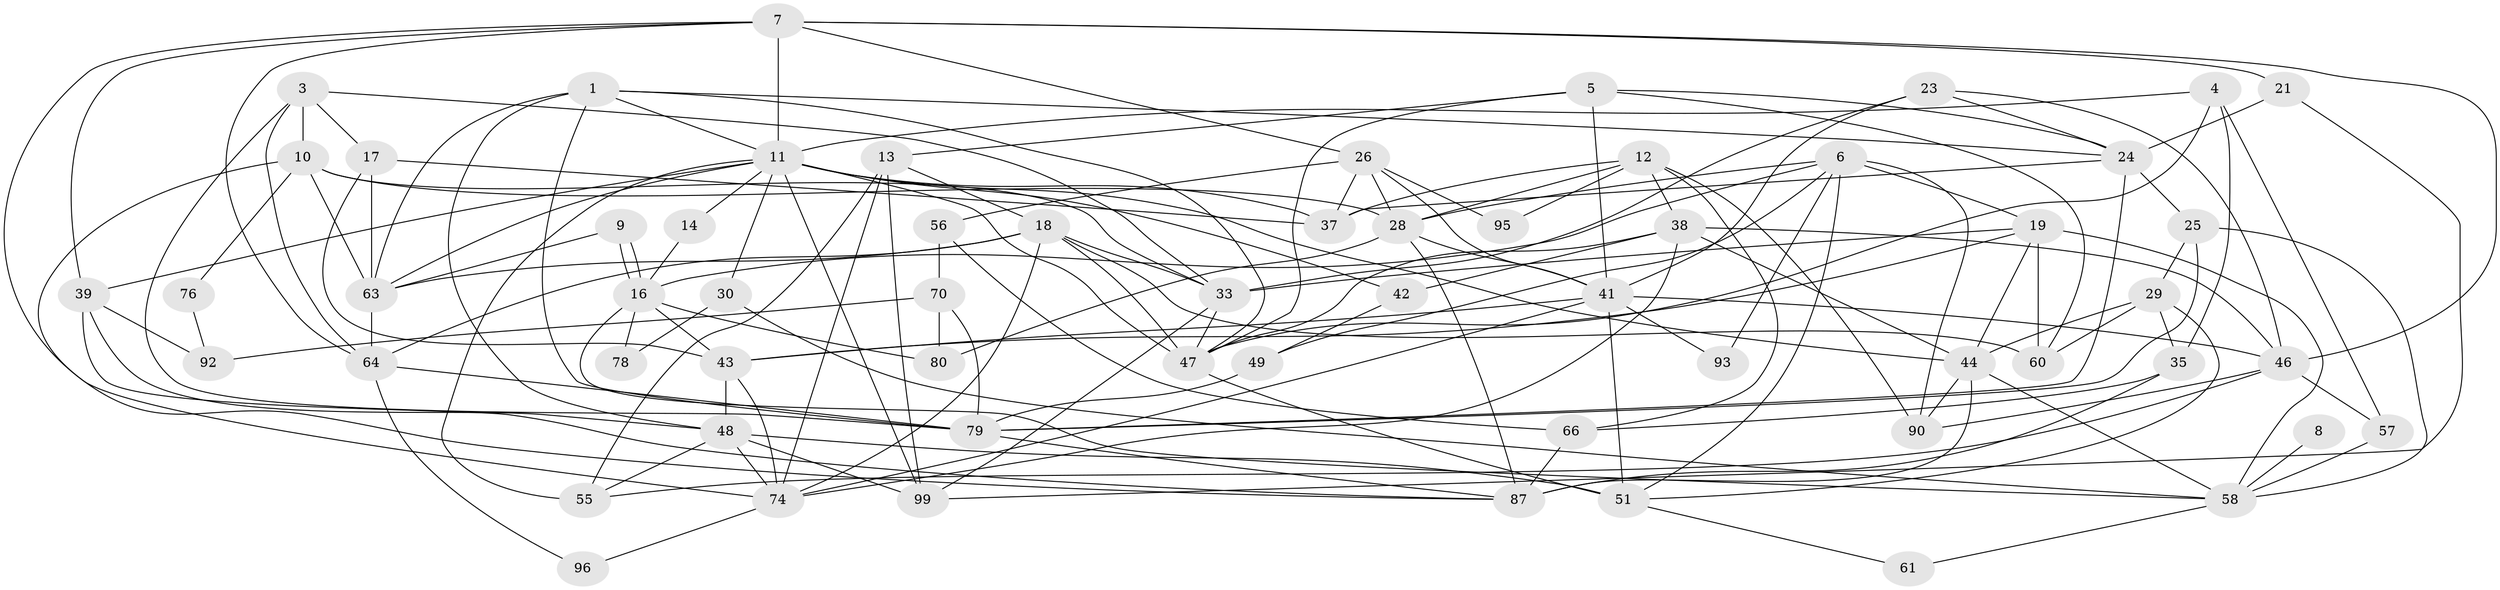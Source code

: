 // original degree distribution, {3: 0.22772277227722773, 5: 0.25742574257425743, 4: 0.26732673267326734, 2: 0.1485148514851485, 8: 0.019801980198019802, 7: 0.0297029702970297, 6: 0.04950495049504951}
// Generated by graph-tools (version 1.1) at 2025/11/02/27/25 16:11:18]
// undirected, 61 vertices, 155 edges
graph export_dot {
graph [start="1"]
  node [color=gray90,style=filled];
  1 [super="+2"];
  3 [super="+15"];
  4;
  5 [super="+75"];
  6 [super="+20"];
  7 [super="+101"];
  8;
  9;
  10 [super="+68"];
  11 [super="+22"];
  12 [super="+31"];
  13 [super="+100"];
  14;
  16 [super="+45"];
  17;
  18 [super="+71"];
  19 [super="+40"];
  21;
  23 [super="+91"];
  24 [super="+27"];
  25 [super="+34"];
  26 [super="+84"];
  28 [super="+89"];
  29 [super="+36"];
  30 [super="+32"];
  33 [super="+73"];
  35 [super="+83"];
  37 [super="+53"];
  38 [super="+72"];
  39 [super="+54"];
  41 [super="+59"];
  42;
  43 [super="+52"];
  44 [super="+62"];
  46 [super="+85"];
  47 [super="+50"];
  48 [super="+86"];
  49;
  51 [super="+88"];
  55 [super="+77"];
  56;
  57 [super="+67"];
  58 [super="+82"];
  60 [super="+69"];
  61;
  63 [super="+65"];
  64 [super="+94"];
  66;
  70;
  74 [super="+98"];
  76;
  78;
  79 [super="+81"];
  80;
  87 [super="+97"];
  90;
  92;
  93;
  95;
  96;
  99;
  1 -- 47;
  1 -- 63;
  1 -- 48;
  1 -- 24;
  1 -- 11;
  1 -- 79;
  3 -- 10;
  3 -- 17;
  3 -- 64;
  3 -- 33;
  3 -- 79;
  4 -- 11;
  4 -- 35;
  4 -- 57;
  4 -- 47;
  5 -- 41;
  5 -- 24;
  5 -- 13;
  5 -- 60;
  5 -- 47;
  6 -- 16;
  6 -- 28;
  6 -- 93;
  6 -- 49;
  6 -- 90;
  6 -- 19;
  6 -- 51;
  7 -- 26;
  7 -- 46;
  7 -- 11;
  7 -- 21;
  7 -- 87;
  7 -- 64;
  7 -- 39;
  8 -- 58 [weight=2];
  9 -- 16;
  9 -- 16;
  9 -- 63;
  10 -- 28;
  10 -- 76;
  10 -- 33;
  10 -- 63;
  10 -- 74;
  11 -- 37;
  11 -- 39;
  11 -- 42;
  11 -- 44;
  11 -- 99;
  11 -- 55;
  11 -- 14;
  11 -- 63;
  11 -- 30;
  11 -- 47;
  12 -- 66;
  12 -- 90;
  12 -- 28;
  12 -- 95;
  12 -- 38;
  12 -- 37;
  13 -- 74;
  13 -- 18;
  13 -- 99;
  13 -- 55;
  14 -- 16;
  16 -- 80;
  16 -- 78;
  16 -- 58;
  16 -- 43;
  17 -- 63;
  17 -- 43;
  17 -- 37;
  18 -- 74;
  18 -- 63;
  18 -- 60;
  18 -- 64;
  18 -- 33;
  18 -- 47;
  19 -- 43;
  19 -- 60;
  19 -- 33;
  19 -- 58;
  19 -- 44;
  21 -- 99;
  21 -- 24;
  23 -- 41;
  23 -- 24;
  23 -- 33;
  23 -- 46;
  24 -- 37;
  24 -- 79;
  24 -- 25;
  25 -- 79;
  25 -- 58;
  25 -- 29;
  26 -- 56;
  26 -- 28;
  26 -- 37;
  26 -- 41;
  26 -- 95;
  28 -- 80;
  28 -- 87;
  28 -- 41;
  29 -- 60;
  29 -- 35;
  29 -- 51;
  29 -- 44;
  30 -- 58 [weight=2];
  30 -- 78;
  33 -- 99;
  33 -- 47;
  35 -- 66;
  35 -- 87;
  38 -- 74;
  38 -- 42;
  38 -- 44;
  38 -- 46;
  38 -- 47;
  39 -- 87;
  39 -- 48;
  39 -- 92;
  41 -- 93;
  41 -- 43;
  41 -- 46;
  41 -- 74;
  41 -- 51;
  42 -- 49;
  43 -- 74;
  43 -- 48;
  44 -- 87;
  44 -- 58;
  44 -- 90;
  46 -- 90;
  46 -- 57;
  46 -- 55;
  47 -- 51;
  48 -- 51 [weight=2];
  48 -- 74 [weight=2];
  48 -- 99;
  48 -- 55;
  49 -- 79;
  51 -- 61;
  56 -- 66;
  56 -- 70;
  57 -- 58;
  58 -- 61;
  63 -- 64;
  64 -- 79;
  64 -- 96;
  66 -- 87;
  70 -- 80;
  70 -- 92;
  70 -- 79;
  74 -- 96;
  76 -- 92;
  79 -- 87;
}
